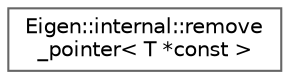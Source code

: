 digraph "Graphical Class Hierarchy"
{
 // LATEX_PDF_SIZE
  bgcolor="transparent";
  edge [fontname=Helvetica,fontsize=10,labelfontname=Helvetica,labelfontsize=10];
  node [fontname=Helvetica,fontsize=10,shape=box,height=0.2,width=0.4];
  rankdir="LR";
  Node0 [id="Node000000",label="Eigen::internal::remove\l_pointer\< T *const \>",height=0.2,width=0.4,color="grey40", fillcolor="white", style="filled",URL="$structEigen_1_1internal_1_1remove__pointer_3_01T_01_5const_01_4.html",tooltip=" "];
}
